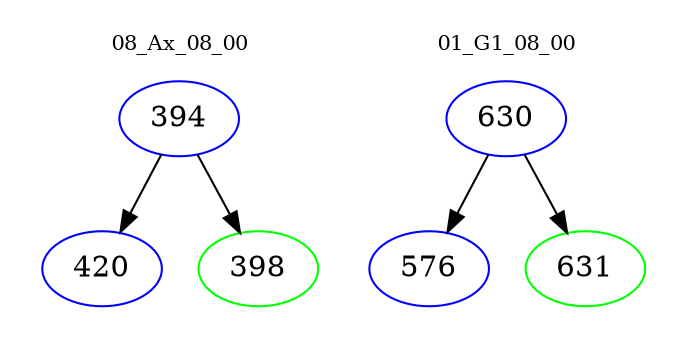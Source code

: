 digraph{
subgraph cluster_0 {
color = white
label = "08_Ax_08_00";
fontsize=10;
T0_394 [label="394", color="blue"]
T0_394 -> T0_420 [color="black"]
T0_420 [label="420", color="blue"]
T0_394 -> T0_398 [color="black"]
T0_398 [label="398", color="green"]
}
subgraph cluster_1 {
color = white
label = "01_G1_08_00";
fontsize=10;
T1_630 [label="630", color="blue"]
T1_630 -> T1_576 [color="black"]
T1_576 [label="576", color="blue"]
T1_630 -> T1_631 [color="black"]
T1_631 [label="631", color="green"]
}
}
